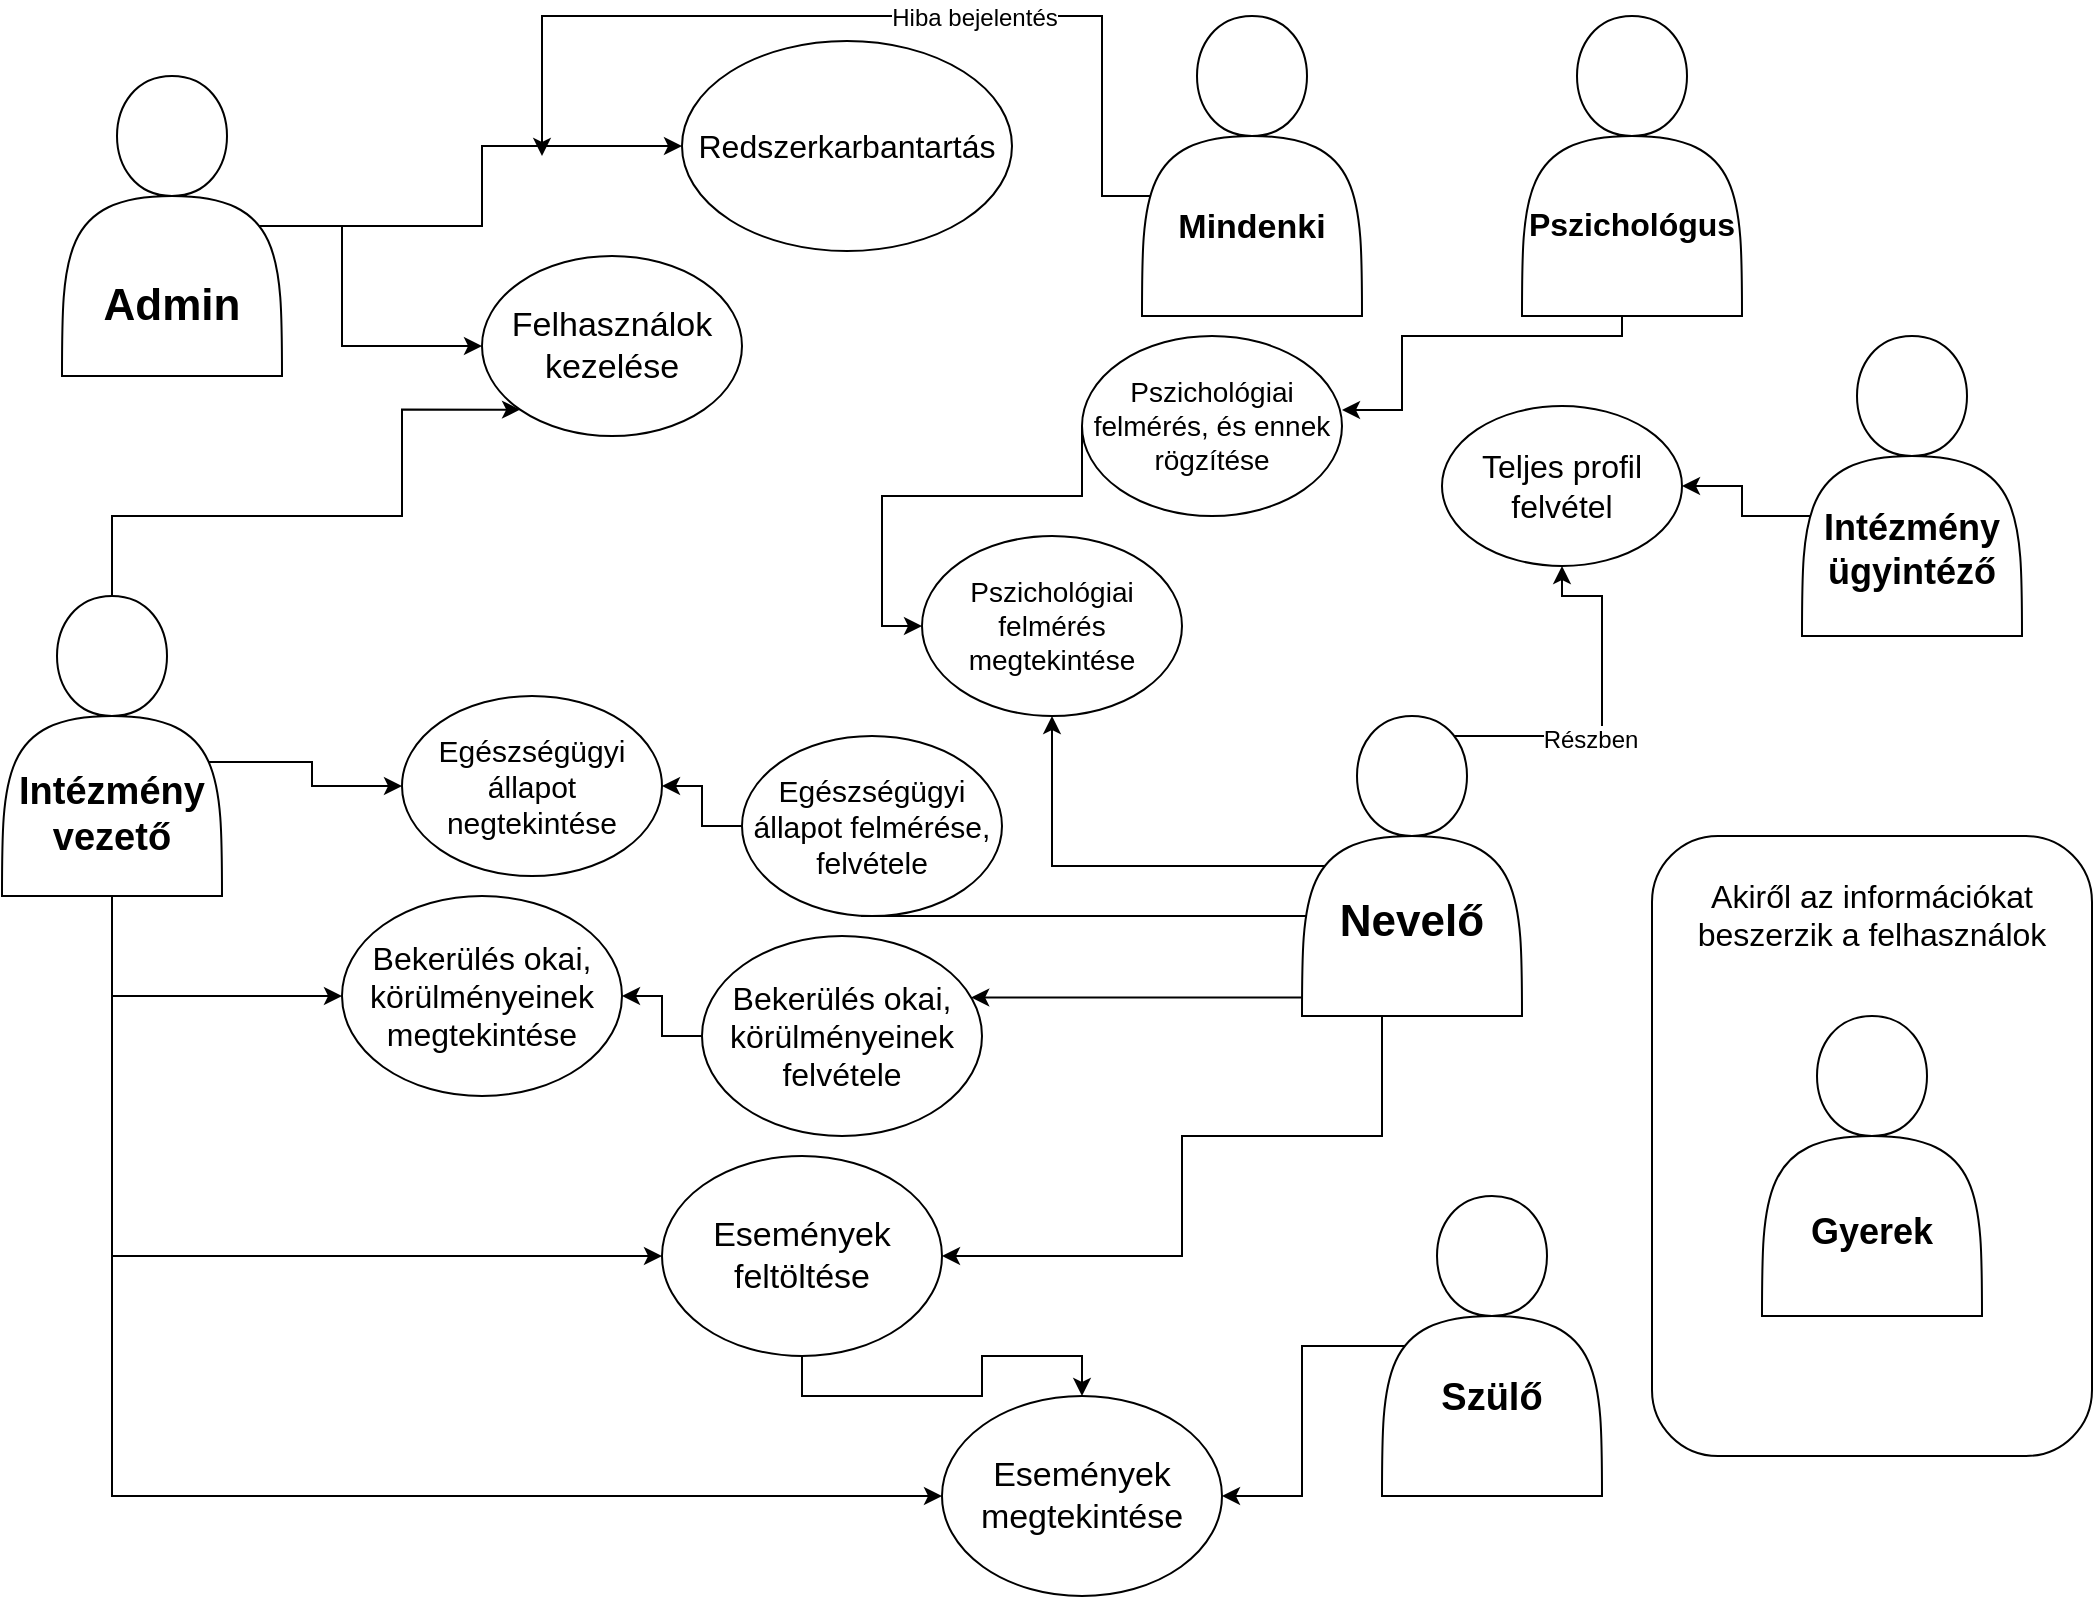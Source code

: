 <mxfile version="12.4.9" type="device"><diagram name="Page-1" id="9f46799a-70d6-7492-0946-bef42562c5a5"><mxGraphModel dx="1358" dy="831" grid="1" gridSize="10" guides="1" tooltips="1" connect="1" arrows="1" fold="1" page="1" pageScale="1" pageWidth="1100" pageHeight="850" background="#ffffff" math="0" shadow="0"><root><mxCell id="0"/><mxCell id="1" parent="0"/><mxCell id="rruDYz0mUYvQkWBW6Gez-19" style="edgeStyle=orthogonalEdgeStyle;rounded=0;orthogonalLoop=1;jettySize=auto;html=1;entryX=0;entryY=0.5;entryDx=0;entryDy=0;exitX=0.5;exitY=0.6;exitDx=0;exitDy=0;exitPerimeter=0;" parent="1" source="rruDYz0mUYvQkWBW6Gez-1" target="rruDYz0mUYvQkWBW6Gez-4" edge="1"><mxGeometry relative="1" as="geometry"><Array as="points"><mxPoint x="115" y="125"/><mxPoint x="200" y="125"/><mxPoint x="200" y="185"/></Array></mxGeometry></mxCell><mxCell id="rruDYz0mUYvQkWBW6Gez-29" style="edgeStyle=orthogonalEdgeStyle;rounded=0;orthogonalLoop=1;jettySize=auto;html=1;" parent="1" source="rruDYz0mUYvQkWBW6Gez-1" target="rruDYz0mUYvQkWBW6Gez-28" edge="1"><mxGeometry relative="1" as="geometry"/></mxCell><mxCell id="rruDYz0mUYvQkWBW6Gez-1" value="&lt;div style=&quot;font-size: 22px&quot;&gt;&lt;b&gt;&lt;font style=&quot;font-size: 22px&quot;&gt;&lt;br&gt;&lt;/font&gt;&lt;/b&gt;&lt;/div&gt;&lt;div style=&quot;font-size: 22px&quot;&gt;&lt;b&gt;&lt;font style=&quot;font-size: 22px&quot;&gt;&lt;br&gt;&lt;/font&gt;&lt;/b&gt;&lt;/div&gt;&lt;div style=&quot;font-size: 22px&quot;&gt;&lt;b&gt;&lt;font style=&quot;font-size: 22px&quot;&gt;&lt;br&gt;&lt;/font&gt;&lt;/b&gt;&lt;/div&gt;&lt;div style=&quot;font-size: 22px&quot;&gt;&lt;b&gt;&lt;font style=&quot;font-size: 22px&quot;&gt;Admin&lt;/font&gt;&lt;/b&gt;&lt;/div&gt;" style="shape=actor;whiteSpace=wrap;html=1;" parent="1" vertex="1"><mxGeometry x="60" y="50" width="110" height="150" as="geometry"/></mxCell><mxCell id="rruDYz0mUYvQkWBW6Gez-4" value="&lt;font style=&quot;font-size: 17px&quot;&gt;Felhasználok kezelése&lt;br&gt;&lt;/font&gt;" style="ellipse;whiteSpace=wrap;html=1;" parent="1" vertex="1"><mxGeometry x="270" y="140" width="130" height="90" as="geometry"/></mxCell><mxCell id="rruDYz0mUYvQkWBW6Gez-18" style="edgeStyle=orthogonalEdgeStyle;rounded=0;orthogonalLoop=1;jettySize=auto;html=1;exitX=0.5;exitY=0;exitDx=0;exitDy=0;entryX=0;entryY=1;entryDx=0;entryDy=0;" parent="1" source="rruDYz0mUYvQkWBW6Gez-7" target="rruDYz0mUYvQkWBW6Gez-4" edge="1"><mxGeometry relative="1" as="geometry"><Array as="points"><mxPoint x="85" y="270"/><mxPoint x="230" y="270"/><mxPoint x="230" y="217"/></Array></mxGeometry></mxCell><mxCell id="Gj9OQsA0t9_mUZ2QWA8k-12" style="edgeStyle=orthogonalEdgeStyle;rounded=0;orthogonalLoop=1;jettySize=auto;html=1;entryX=0;entryY=0.5;entryDx=0;entryDy=0;exitX=0.082;exitY=0.553;exitDx=0;exitDy=0;exitPerimeter=0;" edge="1" parent="1" source="rruDYz0mUYvQkWBW6Gez-7" target="Gj9OQsA0t9_mUZ2QWA8k-8"><mxGeometry relative="1" as="geometry"/></mxCell><mxCell id="Gj9OQsA0t9_mUZ2QWA8k-13" style="edgeStyle=orthogonalEdgeStyle;rounded=0;orthogonalLoop=1;jettySize=auto;html=1;exitX=0.5;exitY=1;exitDx=0;exitDy=0;" edge="1" parent="1" source="rruDYz0mUYvQkWBW6Gez-7" target="Gj9OQsA0t9_mUZ2QWA8k-9"><mxGeometry relative="1" as="geometry"/></mxCell><mxCell id="Gj9OQsA0t9_mUZ2QWA8k-14" style="edgeStyle=orthogonalEdgeStyle;rounded=0;orthogonalLoop=1;jettySize=auto;html=1;entryX=0;entryY=0.5;entryDx=0;entryDy=0;" edge="1" parent="1" source="rruDYz0mUYvQkWBW6Gez-7" target="rruDYz0mUYvQkWBW6Gez-13"><mxGeometry relative="1" as="geometry"><mxPoint x="110" y="810" as="targetPoint"/><Array as="points"><mxPoint x="85" y="640"/></Array></mxGeometry></mxCell><mxCell id="Gj9OQsA0t9_mUZ2QWA8k-15" style="edgeStyle=orthogonalEdgeStyle;rounded=0;orthogonalLoop=1;jettySize=auto;html=1;" edge="1" parent="1" source="rruDYz0mUYvQkWBW6Gez-7" target="rruDYz0mUYvQkWBW6Gez-15"><mxGeometry relative="1" as="geometry"><mxPoint x="130" y="774" as="targetPoint"/><Array as="points"><mxPoint x="85" y="760"/></Array></mxGeometry></mxCell><mxCell id="rruDYz0mUYvQkWBW6Gez-7" value="&lt;div style=&quot;font-size: 19px&quot;&gt;&lt;b&gt;&lt;font style=&quot;font-size: 19px&quot;&gt;&lt;br&gt;&lt;/font&gt;&lt;/b&gt;&lt;/div&gt;&lt;div style=&quot;font-size: 19px&quot;&gt;&lt;b&gt;&lt;font style=&quot;font-size: 19px&quot;&gt;&lt;br&gt;&lt;/font&gt;&lt;/b&gt;&lt;/div&gt;&lt;div style=&quot;font-size: 19px&quot;&gt;&lt;b&gt;&lt;font style=&quot;font-size: 19px&quot;&gt;&lt;br&gt;&lt;/font&gt;&lt;/b&gt;&lt;/div&gt;&lt;div style=&quot;font-size: 19px&quot;&gt;&lt;b&gt;&lt;font style=&quot;font-size: 19px&quot;&gt;Intézmény vezető&lt;/font&gt;&lt;/b&gt;&lt;/div&gt;" style="shape=actor;whiteSpace=wrap;html=1;" parent="1" vertex="1"><mxGeometry x="30" y="310" width="110" height="150" as="geometry"/></mxCell><mxCell id="rruDYz0mUYvQkWBW6Gez-21" style="edgeStyle=orthogonalEdgeStyle;rounded=0;orthogonalLoop=1;jettySize=auto;html=1;entryX=1;entryY=0.411;entryDx=0;entryDy=0;exitX=0.5;exitY=0.533;exitDx=0;exitDy=0;exitPerimeter=0;entryPerimeter=0;" parent="1" source="rruDYz0mUYvQkWBW6Gez-8" target="rruDYz0mUYvQkWBW6Gez-9" edge="1"><mxGeometry relative="1" as="geometry"><Array as="points"><mxPoint x="840" y="100"/><mxPoint x="840" y="180"/><mxPoint x="730" y="180"/><mxPoint x="730" y="217"/></Array></mxGeometry></mxCell><mxCell id="rruDYz0mUYvQkWBW6Gez-8" value="&lt;div style=&quot;font-size: 16px&quot;&gt;&lt;b&gt;&lt;font style=&quot;font-size: 16px&quot;&gt;&lt;span&gt;&lt;br&gt;&lt;/span&gt;&lt;/font&gt;&lt;/b&gt;&lt;/div&gt;&lt;div style=&quot;font-size: 16px&quot;&gt;&lt;b&gt;&lt;font style=&quot;font-size: 16px&quot;&gt;&lt;span&gt;&lt;br&gt;&lt;/span&gt;&lt;/font&gt;&lt;/b&gt;&lt;/div&gt;&lt;div style=&quot;font-size: 16px&quot;&gt;&lt;b&gt;&lt;font style=&quot;font-size: 16px&quot;&gt;&lt;span&gt;&lt;br&gt;&lt;/span&gt;&lt;/font&gt;&lt;/b&gt;&lt;/div&gt;&lt;div style=&quot;font-size: 16px&quot;&gt;&lt;b&gt;&lt;font style=&quot;font-size: 16px&quot;&gt;&lt;span&gt;Pszichológus&lt;/span&gt;&lt;/font&gt;&lt;/b&gt;&lt;/div&gt;" style="shape=actor;whiteSpace=wrap;html=1;" parent="1" vertex="1"><mxGeometry x="790" y="20" width="110" height="150" as="geometry"/></mxCell><mxCell id="Gj9OQsA0t9_mUZ2QWA8k-5" style="edgeStyle=orthogonalEdgeStyle;rounded=0;orthogonalLoop=1;jettySize=auto;html=1;entryX=0;entryY=0.5;entryDx=0;entryDy=0;exitX=0;exitY=0.5;exitDx=0;exitDy=0;" edge="1" parent="1" source="rruDYz0mUYvQkWBW6Gez-9" target="Gj9OQsA0t9_mUZ2QWA8k-4"><mxGeometry relative="1" as="geometry"><Array as="points"><mxPoint x="570" y="260"/><mxPoint x="470" y="260"/><mxPoint x="470" y="325"/></Array></mxGeometry></mxCell><mxCell id="rruDYz0mUYvQkWBW6Gez-9" value="&lt;font style=&quot;font-size: 14px&quot;&gt;&lt;span&gt;Pszichológiai felmérés, és ennek rögzítése&lt;br&gt;&lt;/span&gt;&lt;/font&gt;" style="ellipse;whiteSpace=wrap;html=1;" parent="1" vertex="1"><mxGeometry x="570" y="180" width="130" height="90" as="geometry"/></mxCell><mxCell id="rruDYz0mUYvQkWBW6Gez-22" style="edgeStyle=orthogonalEdgeStyle;rounded=0;orthogonalLoop=1;jettySize=auto;html=1;entryX=1;entryY=0.5;entryDx=0;entryDy=0;exitX=0.9;exitY=0.5;exitDx=0;exitDy=0;exitPerimeter=0;" parent="1" target="rruDYz0mUYvQkWBW6Gez-11" edge="1" source="rruDYz0mUYvQkWBW6Gez-10"><mxGeometry relative="1" as="geometry"><mxPoint x="590" y="470" as="sourcePoint"/><Array as="points"><mxPoint x="779" y="470"/><mxPoint x="460" y="470"/><mxPoint x="460" y="425"/></Array></mxGeometry></mxCell><mxCell id="rruDYz0mUYvQkWBW6Gez-23" style="edgeStyle=orthogonalEdgeStyle;rounded=0;orthogonalLoop=1;jettySize=auto;html=1;" parent="1" source="rruDYz0mUYvQkWBW6Gez-10" target="rruDYz0mUYvQkWBW6Gez-12" edge="1"><mxGeometry relative="1" as="geometry"><Array as="points"><mxPoint x="508" y="500"/><mxPoint x="508" y="530"/></Array></mxGeometry></mxCell><mxCell id="rruDYz0mUYvQkWBW6Gez-24" style="edgeStyle=orthogonalEdgeStyle;rounded=0;orthogonalLoop=1;jettySize=auto;html=1;exitX=0.042;exitY=1;exitDx=0;exitDy=0;exitPerimeter=0;entryX=1;entryY=0.5;entryDx=0;entryDy=0;" parent="1" source="rruDYz0mUYvQkWBW6Gez-10" target="rruDYz0mUYvQkWBW6Gez-13" edge="1"><mxGeometry relative="1" as="geometry"><mxPoint x="600" y="560" as="sourcePoint"/><mxPoint x="490" y="640" as="targetPoint"/><Array as="points"><mxPoint x="720" y="520"/><mxPoint x="720" y="580"/><mxPoint x="620" y="580"/><mxPoint x="620" y="640"/></Array></mxGeometry></mxCell><mxCell id="rruDYz0mUYvQkWBW6Gez-35" style="edgeStyle=orthogonalEdgeStyle;rounded=0;orthogonalLoop=1;jettySize=auto;html=1;entryX=0.5;entryY=1;entryDx=0;entryDy=0;exitX=0.5;exitY=0;exitDx=0;exitDy=0;" parent="1" source="rruDYz0mUYvQkWBW6Gez-10" target="rruDYz0mUYvQkWBW6Gez-32" edge="1"><mxGeometry relative="1" as="geometry"><Array as="points"><mxPoint x="735" y="380"/><mxPoint x="830" y="380"/><mxPoint x="830" y="310"/><mxPoint x="810" y="310"/></Array></mxGeometry></mxCell><mxCell id="Gj9OQsA0t9_mUZ2QWA8k-7" value="Részben" style="text;html=1;align=center;verticalAlign=middle;resizable=0;points=[];labelBackgroundColor=#ffffff;" vertex="1" connectable="0" parent="rruDYz0mUYvQkWBW6Gez-35"><mxGeometry x="-0.061" y="-2" relative="1" as="geometry"><mxPoint as="offset"/></mxGeometry></mxCell><mxCell id="Gj9OQsA0t9_mUZ2QWA8k-6" style="edgeStyle=orthogonalEdgeStyle;rounded=0;orthogonalLoop=1;jettySize=auto;html=1;entryX=0.5;entryY=1;entryDx=0;entryDy=0;exitX=0.9;exitY=0.5;exitDx=0;exitDy=0;exitPerimeter=0;" edge="1" parent="1" source="rruDYz0mUYvQkWBW6Gez-10" target="Gj9OQsA0t9_mUZ2QWA8k-4"><mxGeometry relative="1" as="geometry"/></mxCell><mxCell id="rruDYz0mUYvQkWBW6Gez-10" value="&lt;b&gt;&lt;br&gt;&lt;/b&gt;&lt;div&gt;&lt;b&gt;&lt;br&gt;&lt;/b&gt;&lt;/div&gt;&lt;div&gt;&lt;b&gt;&lt;font style=&quot;font-size: 22px&quot;&gt;&lt;br&gt;&lt;/font&gt;&lt;/b&gt;&lt;/div&gt;&lt;div&gt;&lt;b&gt;&lt;font style=&quot;font-size: 22px&quot;&gt;Nevelő&lt;/font&gt;&lt;/b&gt;&lt;/div&gt;" style="shape=actor;whiteSpace=wrap;html=1;" parent="1" vertex="1"><mxGeometry x="680" y="370" width="110" height="150" as="geometry"/></mxCell><mxCell id="Gj9OQsA0t9_mUZ2QWA8k-10" style="edgeStyle=orthogonalEdgeStyle;rounded=0;orthogonalLoop=1;jettySize=auto;html=1;entryX=1;entryY=0.5;entryDx=0;entryDy=0;" edge="1" parent="1" source="rruDYz0mUYvQkWBW6Gez-11" target="Gj9OQsA0t9_mUZ2QWA8k-8"><mxGeometry relative="1" as="geometry"/></mxCell><mxCell id="rruDYz0mUYvQkWBW6Gez-11" value="&lt;font style=&quot;font-size: 15px&quot;&gt;Egészségügyi állapot felmérése, felvétele&lt;br&gt;&lt;/font&gt;" style="ellipse;whiteSpace=wrap;html=1;" parent="1" vertex="1"><mxGeometry x="400" y="380" width="130" height="90" as="geometry"/></mxCell><mxCell id="Gj9OQsA0t9_mUZ2QWA8k-11" style="edgeStyle=orthogonalEdgeStyle;rounded=0;orthogonalLoop=1;jettySize=auto;html=1;" edge="1" parent="1" source="rruDYz0mUYvQkWBW6Gez-12" target="Gj9OQsA0t9_mUZ2QWA8k-9"><mxGeometry relative="1" as="geometry"/></mxCell><mxCell id="rruDYz0mUYvQkWBW6Gez-12" value="&lt;font style=&quot;font-size: 16px&quot;&gt;Bekerülés okai, körülményeinek felvétele&lt;/font&gt;" style="ellipse;whiteSpace=wrap;html=1;" parent="1" vertex="1"><mxGeometry x="380" y="480" width="140" height="100" as="geometry"/></mxCell><mxCell id="rruDYz0mUYvQkWBW6Gez-30" style="edgeStyle=orthogonalEdgeStyle;rounded=0;orthogonalLoop=1;jettySize=auto;html=1;exitX=0.5;exitY=1;exitDx=0;exitDy=0;entryX=0.5;entryY=0;entryDx=0;entryDy=0;" parent="1" source="rruDYz0mUYvQkWBW6Gez-13" target="rruDYz0mUYvQkWBW6Gez-15" edge="1"><mxGeometry relative="1" as="geometry"/></mxCell><mxCell id="rruDYz0mUYvQkWBW6Gez-13" value="&lt;font style=&quot;font-size: 17px&quot;&gt;Események feltöltése&lt;br&gt;&lt;/font&gt;" style="ellipse;whiteSpace=wrap;html=1;" parent="1" vertex="1"><mxGeometry x="360" y="590" width="140" height="100" as="geometry"/></mxCell><mxCell id="rruDYz0mUYvQkWBW6Gez-25" style="edgeStyle=orthogonalEdgeStyle;rounded=0;orthogonalLoop=1;jettySize=auto;html=1;entryX=1;entryY=0.5;entryDx=0;entryDy=0;exitX=0.636;exitY=0.5;exitDx=0;exitDy=0;exitPerimeter=0;" parent="1" source="rruDYz0mUYvQkWBW6Gez-14" target="rruDYz0mUYvQkWBW6Gez-15" edge="1"><mxGeometry relative="1" as="geometry"/></mxCell><mxCell id="rruDYz0mUYvQkWBW6Gez-14" value="&lt;b&gt;&lt;br&gt;&lt;/b&gt;&lt;div&gt;&lt;b&gt;&lt;br&gt;&lt;/b&gt;&lt;/div&gt;&lt;div&gt;&lt;b&gt;&lt;font style=&quot;font-size: 19px&quot;&gt;&lt;br&gt;&lt;/font&gt;&lt;/b&gt;&lt;/div&gt;&lt;div&gt;&lt;b&gt;&lt;font style=&quot;font-size: 19px&quot;&gt;Szülő&lt;/font&gt;&lt;/b&gt;&lt;/div&gt;" style="shape=actor;whiteSpace=wrap;html=1;" parent="1" vertex="1"><mxGeometry x="720" y="610" width="110" height="150" as="geometry"/></mxCell><mxCell id="rruDYz0mUYvQkWBW6Gez-15" value="&lt;font style=&quot;font-size: 17px&quot;&gt;Események megtekintése&lt;br&gt;&lt;/font&gt;" style="ellipse;whiteSpace=wrap;html=1;" parent="1" vertex="1"><mxGeometry x="500" y="710" width="140" height="100" as="geometry"/></mxCell><mxCell id="rruDYz0mUYvQkWBW6Gez-28" value="&lt;font style=&quot;font-size: 16px&quot;&gt;Redszerkarbantartás&lt;/font&gt;" style="ellipse;whiteSpace=wrap;html=1;" parent="1" vertex="1"><mxGeometry x="370" y="32.5" width="165" height="105" as="geometry"/></mxCell><mxCell id="rruDYz0mUYvQkWBW6Gez-33" style="edgeStyle=orthogonalEdgeStyle;rounded=0;orthogonalLoop=1;jettySize=auto;html=1;entryX=1;entryY=0.5;entryDx=0;entryDy=0;exitX=0.909;exitY=0.6;exitDx=0;exitDy=0;exitPerimeter=0;" parent="1" source="rruDYz0mUYvQkWBW6Gez-31" target="rruDYz0mUYvQkWBW6Gez-32" edge="1"><mxGeometry relative="1" as="geometry"/></mxCell><mxCell id="rruDYz0mUYvQkWBW6Gez-31" value="&lt;div&gt;&lt;b&gt;&lt;font style=&quot;font-size: 18px&quot;&gt;&lt;br&gt;&lt;/font&gt;&lt;/b&gt;&lt;/div&gt;&lt;div&gt;&lt;b&gt;&lt;font style=&quot;font-size: 18px&quot;&gt;&lt;br&gt;&lt;/font&gt;&lt;/b&gt;&lt;/div&gt;&lt;div&gt;&lt;b&gt;&lt;font style=&quot;font-size: 18px&quot;&gt;&lt;br&gt;&lt;/font&gt;&lt;/b&gt;&lt;/div&gt;&lt;div&gt;&lt;b&gt;&lt;font style=&quot;font-size: 18px&quot;&gt;Intézmény ügyintéző&lt;/font&gt;&lt;/b&gt;&lt;/div&gt;" style="shape=actor;whiteSpace=wrap;html=1;" parent="1" vertex="1"><mxGeometry x="930" y="180" width="110" height="150" as="geometry"/></mxCell><mxCell id="rruDYz0mUYvQkWBW6Gez-32" value="&lt;font style=&quot;font-size: 16px&quot;&gt;Teljes profil felvétel&lt;br&gt;&lt;/font&gt;" style="ellipse;whiteSpace=wrap;html=1;" parent="1" vertex="1"><mxGeometry x="750" y="215" width="120" height="80" as="geometry"/></mxCell><mxCell id="rruDYz0mUYvQkWBW6Gez-36" value="&lt;div&gt;&lt;font style=&quot;font-size: 16px&quot;&gt;Akiről az információkat beszerzik a felhasználok&lt;/font&gt;&lt;/div&gt;&lt;div&gt;&lt;br&gt;&lt;/div&gt;&lt;div&gt;&lt;br&gt;&lt;/div&gt;&lt;div&gt;&lt;br&gt;&lt;/div&gt;&lt;div&gt;&lt;br&gt;&lt;/div&gt;&lt;div&gt;&lt;br&gt;&lt;/div&gt;&lt;div&gt;&lt;br&gt;&lt;/div&gt;&lt;div&gt;&lt;br&gt;&lt;/div&gt;&lt;div&gt;&lt;br&gt;&lt;/div&gt;&lt;div&gt;&lt;br&gt;&lt;/div&gt;&lt;div&gt;&lt;br&gt;&lt;/div&gt;&lt;div&gt;&lt;br&gt;&lt;/div&gt;&lt;div&gt;&lt;br&gt;&lt;/div&gt;&lt;div&gt;&lt;br&gt;&lt;/div&gt;&lt;div&gt;&lt;br&gt;&lt;/div&gt;&lt;div&gt;&lt;br&gt;&lt;/div&gt;&lt;div&gt;&lt;br&gt;&lt;/div&gt;" style="rounded=1;whiteSpace=wrap;html=1;" parent="1" vertex="1"><mxGeometry x="855" y="430" width="220" height="310" as="geometry"/></mxCell><mxCell id="rruDYz0mUYvQkWBW6Gez-16" value="&lt;b&gt;&lt;br&gt;&lt;/b&gt;&lt;div&gt;&lt;b&gt;&lt;br&gt;&lt;/b&gt;&lt;/div&gt;&lt;div&gt;&lt;b&gt;&lt;font style=&quot;font-size: 16px&quot;&gt;&lt;br&gt;&lt;/font&gt;&lt;/b&gt;&lt;/div&gt;&lt;div&gt;&lt;b&gt;&lt;font style=&quot;font-size: 16px&quot;&gt;&lt;br&gt;&lt;/font&gt;&lt;/b&gt;&lt;/div&gt;&lt;div&gt;&lt;b&gt;&lt;font style=&quot;font-size: 18px&quot;&gt;Gyerek&lt;/font&gt;&lt;/b&gt;&lt;/div&gt;" style="shape=actor;whiteSpace=wrap;html=1;" parent="1" vertex="1"><mxGeometry x="910" y="520" width="110" height="150" as="geometry"/></mxCell><mxCell id="Gj9OQsA0t9_mUZ2QWA8k-2" style="edgeStyle=orthogonalEdgeStyle;rounded=0;orthogonalLoop=1;jettySize=auto;html=1;exitX=0.5;exitY=1;exitDx=0;exitDy=0;" edge="1" parent="1" source="Gj9OQsA0t9_mUZ2QWA8k-1"><mxGeometry relative="1" as="geometry"><mxPoint x="300" y="90" as="targetPoint"/><Array as="points"><mxPoint x="655" y="138"/><mxPoint x="680" y="138"/><mxPoint x="680" y="110"/><mxPoint x="580" y="110"/><mxPoint x="580" y="20"/><mxPoint x="300" y="20"/></Array></mxGeometry></mxCell><mxCell id="Gj9OQsA0t9_mUZ2QWA8k-3" value="Hiba bejelentés" style="text;html=1;align=center;verticalAlign=middle;resizable=0;points=[];labelBackgroundColor=#ffffff;" vertex="1" connectable="0" parent="Gj9OQsA0t9_mUZ2QWA8k-2"><mxGeometry x="0.085" y="1" relative="1" as="geometry"><mxPoint as="offset"/></mxGeometry></mxCell><mxCell id="Gj9OQsA0t9_mUZ2QWA8k-1" value="&lt;div style=&quot;font-size: 17px&quot;&gt;&lt;b&gt;&lt;font style=&quot;font-size: 17px&quot;&gt;&lt;br&gt;&lt;/font&gt;&lt;/b&gt;&lt;/div&gt;&lt;div style=&quot;font-size: 17px&quot;&gt;&lt;b&gt;&lt;font style=&quot;font-size: 17px&quot;&gt;&lt;br&gt;&lt;/font&gt;&lt;/b&gt;&lt;/div&gt;&lt;div style=&quot;font-size: 17px&quot;&gt;&lt;b&gt;&lt;font style=&quot;font-size: 17px&quot;&gt;&lt;br&gt;&lt;/font&gt;&lt;/b&gt;&lt;/div&gt;&lt;div style=&quot;font-size: 17px&quot;&gt;&lt;b&gt;&lt;font style=&quot;font-size: 17px&quot;&gt;Mindenki&lt;/font&gt;&lt;/b&gt;&lt;/div&gt;" style="shape=actor;whiteSpace=wrap;html=1;" vertex="1" parent="1"><mxGeometry x="600" y="20" width="110" height="150" as="geometry"/></mxCell><mxCell id="Gj9OQsA0t9_mUZ2QWA8k-4" value="&lt;font style=&quot;font-size: 14px&quot;&gt;&lt;span&gt;Pszichológiai felmérés megtekintése&lt;br&gt;&lt;/span&gt;&lt;/font&gt;" style="ellipse;whiteSpace=wrap;html=1;" vertex="1" parent="1"><mxGeometry x="490" y="280" width="130" height="90" as="geometry"/></mxCell><mxCell id="Gj9OQsA0t9_mUZ2QWA8k-8" value="&lt;font style=&quot;font-size: 15px&quot;&gt;Egészségügyi állapot negtekintése&lt;br&gt;&lt;/font&gt;" style="ellipse;whiteSpace=wrap;html=1;" vertex="1" parent="1"><mxGeometry x="230" y="360" width="130" height="90" as="geometry"/></mxCell><mxCell id="Gj9OQsA0t9_mUZ2QWA8k-9" value="&lt;font style=&quot;font-size: 16px&quot;&gt;Bekerülés okai, körülményeinek megtekintése&lt;br&gt;&lt;/font&gt;" style="ellipse;whiteSpace=wrap;html=1;" vertex="1" parent="1"><mxGeometry x="200" y="460" width="140" height="100" as="geometry"/></mxCell></root></mxGraphModel></diagram></mxfile>